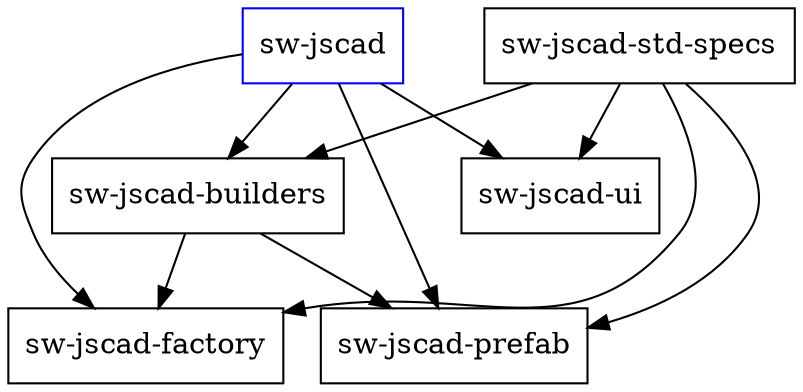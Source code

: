 digraph {
    node [shape = box;];
    
    swJscad -> swJscadUi;
    swJscad -> swJscadBuilders;
    swJscad -> swJscadFactory;
    swJscad -> swJscadPrefab;
    
    swJscadStdSpecs -> swJscadUi;
    swJscadStdSpecs -> swJscadBuilders;
    swJscadStdSpecs -> swJscadFactory;
    swJscadStdSpecs -> swJscadPrefab;
    
    swJscadBuilders -> swJscadFactory;
    swJscadBuilders -> swJscadPrefab;
    
    swJscad [label = "sw-jscad";color = blue;];
    
    swJscadUi [label = "sw-jscad-ui";];
    swJscadBuilders [label = "sw-jscad-builders";];
    swJscadFactory [label = "sw-jscad-factory";];
    swJscadPrefab [label = "sw-jscad-prefab";];
    swJscadStdSpecs [label = "sw-jscad-std-specs";];
}